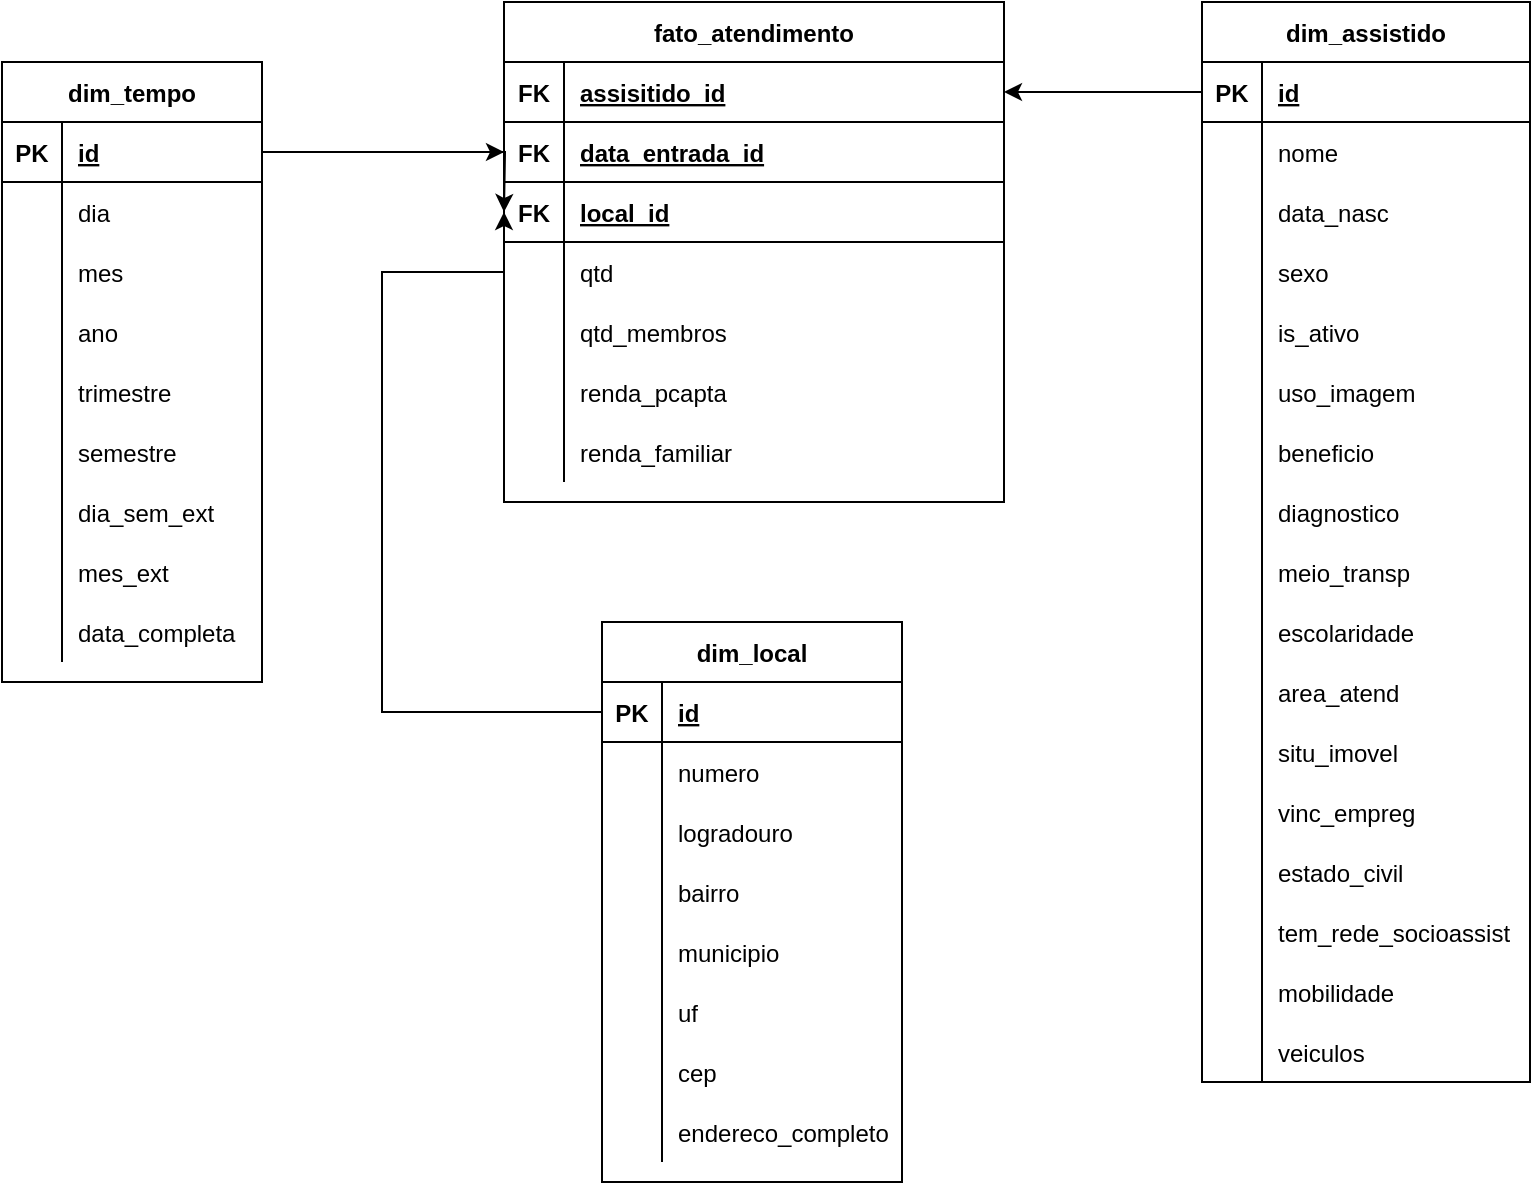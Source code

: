 <mxfile version="28.0.3">
  <diagram id="R2lEEEUBdFMjLlhIrx00" name="Page-1">
    <mxGraphModel grid="1" page="1" gridSize="10" guides="1" tooltips="1" connect="1" arrows="1" fold="1" pageScale="1" pageWidth="850" pageHeight="1100" math="0" shadow="0" extFonts="Permanent Marker^https://fonts.googleapis.com/css?family=Permanent+Marker">
      <root>
        <mxCell id="0" />
        <mxCell id="1" parent="0" />
        <mxCell id="K1oEx1LQuyVsZghcjlAz-1" value="fato_atendimento" style="shape=table;startSize=30;container=1;collapsible=1;childLayout=tableLayout;fixedRows=1;rowLines=0;fontStyle=1;align=center;resizeLast=1;" vertex="1" parent="1">
          <mxGeometry x="-119" y="-900" width="250" height="250.0" as="geometry" />
        </mxCell>
        <mxCell id="K1oEx1LQuyVsZghcjlAz-2" value="" style="shape=partialRectangle;collapsible=0;dropTarget=0;pointerEvents=0;fillColor=none;points=[[0,0.5],[1,0.5]];portConstraint=eastwest;top=0;left=0;right=0;bottom=1;" vertex="1" parent="K1oEx1LQuyVsZghcjlAz-1">
          <mxGeometry y="30" width="250" height="30" as="geometry" />
        </mxCell>
        <mxCell id="K1oEx1LQuyVsZghcjlAz-3" value="FK" style="shape=partialRectangle;overflow=hidden;connectable=0;fillColor=none;top=0;left=0;bottom=0;right=0;fontStyle=1;" vertex="1" parent="K1oEx1LQuyVsZghcjlAz-2">
          <mxGeometry width="30" height="30" as="geometry">
            <mxRectangle width="30" height="30" as="alternateBounds" />
          </mxGeometry>
        </mxCell>
        <mxCell id="K1oEx1LQuyVsZghcjlAz-4" value="assisitido_id" style="shape=partialRectangle;overflow=hidden;connectable=0;fillColor=none;top=0;left=0;bottom=0;right=0;align=left;spacingLeft=6;fontStyle=5;" vertex="1" parent="K1oEx1LQuyVsZghcjlAz-2">
          <mxGeometry x="30" width="220" height="30" as="geometry">
            <mxRectangle width="220" height="30" as="alternateBounds" />
          </mxGeometry>
        </mxCell>
        <mxCell id="zL353yiMgYidGYwKeZ4f-25" value="" style="shape=partialRectangle;collapsible=0;dropTarget=0;pointerEvents=0;fillColor=none;points=[[0,0.5],[1,0.5]];portConstraint=eastwest;top=0;left=0;right=0;bottom=1;" vertex="1" parent="K1oEx1LQuyVsZghcjlAz-1">
          <mxGeometry y="60" width="250" height="30" as="geometry" />
        </mxCell>
        <mxCell id="zL353yiMgYidGYwKeZ4f-26" value="FK" style="shape=partialRectangle;overflow=hidden;connectable=0;fillColor=none;top=0;left=0;bottom=0;right=0;fontStyle=1;" vertex="1" parent="zL353yiMgYidGYwKeZ4f-25">
          <mxGeometry width="30" height="30" as="geometry">
            <mxRectangle width="30" height="30" as="alternateBounds" />
          </mxGeometry>
        </mxCell>
        <mxCell id="zL353yiMgYidGYwKeZ4f-27" value="data_entrada_id" style="shape=partialRectangle;overflow=hidden;connectable=0;fillColor=none;top=0;left=0;bottom=0;right=0;align=left;spacingLeft=6;fontStyle=5;" vertex="1" parent="zL353yiMgYidGYwKeZ4f-25">
          <mxGeometry x="30" width="220" height="30" as="geometry">
            <mxRectangle width="220" height="30" as="alternateBounds" />
          </mxGeometry>
        </mxCell>
        <mxCell id="K1oEx1LQuyVsZghcjlAz-20" value="" style="shape=partialRectangle;collapsible=0;dropTarget=0;pointerEvents=0;fillColor=none;points=[[0,0.5],[1,0.5]];portConstraint=eastwest;top=0;left=0;right=0;bottom=1;" vertex="1" parent="K1oEx1LQuyVsZghcjlAz-1">
          <mxGeometry y="90" width="250" height="30" as="geometry" />
        </mxCell>
        <mxCell id="K1oEx1LQuyVsZghcjlAz-21" value="FK" style="shape=partialRectangle;overflow=hidden;connectable=0;fillColor=none;top=0;left=0;bottom=0;right=0;fontStyle=1;" vertex="1" parent="K1oEx1LQuyVsZghcjlAz-20">
          <mxGeometry width="30" height="30" as="geometry">
            <mxRectangle width="30" height="30" as="alternateBounds" />
          </mxGeometry>
        </mxCell>
        <mxCell id="K1oEx1LQuyVsZghcjlAz-22" value="local_id" style="shape=partialRectangle;overflow=hidden;connectable=0;fillColor=none;top=0;left=0;bottom=0;right=0;align=left;spacingLeft=6;fontStyle=5;" vertex="1" parent="K1oEx1LQuyVsZghcjlAz-20">
          <mxGeometry x="30" width="220" height="30" as="geometry">
            <mxRectangle width="220" height="30" as="alternateBounds" />
          </mxGeometry>
        </mxCell>
        <mxCell id="K1oEx1LQuyVsZghcjlAz-5" value="" style="shape=partialRectangle;collapsible=0;dropTarget=0;pointerEvents=0;fillColor=none;points=[[0,0.5],[1,0.5]];portConstraint=eastwest;top=0;left=0;right=0;bottom=0;" vertex="1" parent="K1oEx1LQuyVsZghcjlAz-1">
          <mxGeometry y="120" width="250" height="30" as="geometry" />
        </mxCell>
        <mxCell id="K1oEx1LQuyVsZghcjlAz-6" value="" style="shape=partialRectangle;overflow=hidden;connectable=0;fillColor=none;top=0;left=0;bottom=0;right=0;" vertex="1" parent="K1oEx1LQuyVsZghcjlAz-5">
          <mxGeometry width="30" height="30" as="geometry">
            <mxRectangle width="30" height="30" as="alternateBounds" />
          </mxGeometry>
        </mxCell>
        <mxCell id="K1oEx1LQuyVsZghcjlAz-7" value="qtd" style="shape=partialRectangle;overflow=hidden;connectable=0;fillColor=none;top=0;left=0;bottom=0;right=0;align=left;spacingLeft=6;" vertex="1" parent="K1oEx1LQuyVsZghcjlAz-5">
          <mxGeometry x="30" width="220" height="30" as="geometry">
            <mxRectangle width="220" height="30" as="alternateBounds" />
          </mxGeometry>
        </mxCell>
        <mxCell id="zL353yiMgYidGYwKeZ4f-7" value="" style="shape=partialRectangle;collapsible=0;dropTarget=0;pointerEvents=0;fillColor=none;points=[[0,0.5],[1,0.5]];portConstraint=eastwest;top=0;left=0;right=0;bottom=0;" vertex="1" parent="K1oEx1LQuyVsZghcjlAz-1">
          <mxGeometry y="150" width="250" height="30" as="geometry" />
        </mxCell>
        <mxCell id="zL353yiMgYidGYwKeZ4f-8" value="" style="shape=partialRectangle;overflow=hidden;connectable=0;fillColor=none;top=0;left=0;bottom=0;right=0;" vertex="1" parent="zL353yiMgYidGYwKeZ4f-7">
          <mxGeometry width="30" height="30" as="geometry">
            <mxRectangle width="30" height="30" as="alternateBounds" />
          </mxGeometry>
        </mxCell>
        <mxCell id="zL353yiMgYidGYwKeZ4f-9" value="qtd_membros" style="shape=partialRectangle;overflow=hidden;connectable=0;fillColor=none;top=0;left=0;bottom=0;right=0;align=left;spacingLeft=6;" vertex="1" parent="zL353yiMgYidGYwKeZ4f-7">
          <mxGeometry x="30" width="220" height="30" as="geometry">
            <mxRectangle width="220" height="30" as="alternateBounds" />
          </mxGeometry>
        </mxCell>
        <mxCell id="zL353yiMgYidGYwKeZ4f-156" value="" style="shape=partialRectangle;collapsible=0;dropTarget=0;pointerEvents=0;fillColor=none;points=[[0,0.5],[1,0.5]];portConstraint=eastwest;top=0;left=0;right=0;bottom=0;" vertex="1" parent="K1oEx1LQuyVsZghcjlAz-1">
          <mxGeometry y="180" width="250" height="30" as="geometry" />
        </mxCell>
        <mxCell id="zL353yiMgYidGYwKeZ4f-157" value="" style="shape=partialRectangle;overflow=hidden;connectable=0;fillColor=none;top=0;left=0;bottom=0;right=0;" vertex="1" parent="zL353yiMgYidGYwKeZ4f-156">
          <mxGeometry width="30" height="30" as="geometry">
            <mxRectangle width="30" height="30" as="alternateBounds" />
          </mxGeometry>
        </mxCell>
        <mxCell id="zL353yiMgYidGYwKeZ4f-158" value="renda_pcapta" style="shape=partialRectangle;overflow=hidden;connectable=0;fillColor=none;top=0;left=0;bottom=0;right=0;align=left;spacingLeft=6;" vertex="1" parent="zL353yiMgYidGYwKeZ4f-156">
          <mxGeometry x="30" width="220" height="30" as="geometry">
            <mxRectangle width="220" height="30" as="alternateBounds" />
          </mxGeometry>
        </mxCell>
        <mxCell id="zL353yiMgYidGYwKeZ4f-202" value="" style="shape=partialRectangle;collapsible=0;dropTarget=0;pointerEvents=0;fillColor=none;points=[[0,0.5],[1,0.5]];portConstraint=eastwest;top=0;left=0;right=0;bottom=0;" vertex="1" parent="K1oEx1LQuyVsZghcjlAz-1">
          <mxGeometry y="210" width="250" height="30" as="geometry" />
        </mxCell>
        <mxCell id="zL353yiMgYidGYwKeZ4f-203" value="" style="shape=partialRectangle;overflow=hidden;connectable=0;fillColor=none;top=0;left=0;bottom=0;right=0;" vertex="1" parent="zL353yiMgYidGYwKeZ4f-202">
          <mxGeometry width="30" height="30" as="geometry">
            <mxRectangle width="30" height="30" as="alternateBounds" />
          </mxGeometry>
        </mxCell>
        <mxCell id="zL353yiMgYidGYwKeZ4f-204" value="renda_familiar" style="shape=partialRectangle;overflow=hidden;connectable=0;fillColor=none;top=0;left=0;bottom=0;right=0;align=left;spacingLeft=6;" vertex="1" parent="zL353yiMgYidGYwKeZ4f-202">
          <mxGeometry x="30" width="220" height="30" as="geometry">
            <mxRectangle width="220" height="30" as="alternateBounds" />
          </mxGeometry>
        </mxCell>
        <mxCell id="K1oEx1LQuyVsZghcjlAz-71" value="dim_local" style="shape=table;startSize=30;container=1;collapsible=1;childLayout=tableLayout;fixedRows=1;rowLines=0;fontStyle=1;align=center;resizeLast=1;" vertex="1" parent="1">
          <mxGeometry x="-70" y="-590" width="150" height="280" as="geometry">
            <mxRectangle x="430" y="70" width="80" height="30" as="alternateBounds" />
          </mxGeometry>
        </mxCell>
        <mxCell id="K1oEx1LQuyVsZghcjlAz-72" value="" style="shape=partialRectangle;collapsible=0;dropTarget=0;pointerEvents=0;fillColor=none;points=[[0,0.5],[1,0.5]];portConstraint=eastwest;top=0;left=0;right=0;bottom=1;" vertex="1" parent="K1oEx1LQuyVsZghcjlAz-71">
          <mxGeometry y="30" width="150" height="30" as="geometry" />
        </mxCell>
        <mxCell id="K1oEx1LQuyVsZghcjlAz-73" value="PK" style="shape=partialRectangle;overflow=hidden;connectable=0;fillColor=none;top=0;left=0;bottom=0;right=0;fontStyle=1;" vertex="1" parent="K1oEx1LQuyVsZghcjlAz-72">
          <mxGeometry width="30" height="30" as="geometry">
            <mxRectangle width="30" height="30" as="alternateBounds" />
          </mxGeometry>
        </mxCell>
        <mxCell id="K1oEx1LQuyVsZghcjlAz-74" value="id" style="shape=partialRectangle;overflow=hidden;connectable=0;fillColor=none;top=0;left=0;bottom=0;right=0;align=left;spacingLeft=6;fontStyle=5;" vertex="1" parent="K1oEx1LQuyVsZghcjlAz-72">
          <mxGeometry x="30" width="120" height="30" as="geometry">
            <mxRectangle width="120" height="30" as="alternateBounds" />
          </mxGeometry>
        </mxCell>
        <mxCell id="zL353yiMgYidGYwKeZ4f-107" value="" style="shape=partialRectangle;collapsible=0;dropTarget=0;pointerEvents=0;fillColor=none;points=[[0,0.5],[1,0.5]];portConstraint=eastwest;top=0;left=0;right=0;bottom=0;" vertex="1" parent="K1oEx1LQuyVsZghcjlAz-71">
          <mxGeometry y="60" width="150" height="30" as="geometry" />
        </mxCell>
        <mxCell id="zL353yiMgYidGYwKeZ4f-108" value="" style="shape=partialRectangle;overflow=hidden;connectable=0;fillColor=none;top=0;left=0;bottom=0;right=0;" vertex="1" parent="zL353yiMgYidGYwKeZ4f-107">
          <mxGeometry width="30" height="30" as="geometry">
            <mxRectangle width="30" height="30" as="alternateBounds" />
          </mxGeometry>
        </mxCell>
        <mxCell id="zL353yiMgYidGYwKeZ4f-109" value="numero" style="shape=partialRectangle;overflow=hidden;connectable=0;fillColor=none;top=0;left=0;bottom=0;right=0;align=left;spacingLeft=6;" vertex="1" parent="zL353yiMgYidGYwKeZ4f-107">
          <mxGeometry x="30" width="120" height="30" as="geometry">
            <mxRectangle width="120" height="30" as="alternateBounds" />
          </mxGeometry>
        </mxCell>
        <mxCell id="K1oEx1LQuyVsZghcjlAz-75" value="" style="shape=partialRectangle;collapsible=0;dropTarget=0;pointerEvents=0;fillColor=none;points=[[0,0.5],[1,0.5]];portConstraint=eastwest;top=0;left=0;right=0;bottom=0;" vertex="1" parent="K1oEx1LQuyVsZghcjlAz-71">
          <mxGeometry y="90" width="150" height="30" as="geometry" />
        </mxCell>
        <mxCell id="K1oEx1LQuyVsZghcjlAz-76" value="" style="shape=partialRectangle;overflow=hidden;connectable=0;fillColor=none;top=0;left=0;bottom=0;right=0;" vertex="1" parent="K1oEx1LQuyVsZghcjlAz-75">
          <mxGeometry width="30" height="30" as="geometry">
            <mxRectangle width="30" height="30" as="alternateBounds" />
          </mxGeometry>
        </mxCell>
        <mxCell id="K1oEx1LQuyVsZghcjlAz-77" value="logradouro" style="shape=partialRectangle;overflow=hidden;connectable=0;fillColor=none;top=0;left=0;bottom=0;right=0;align=left;spacingLeft=6;" vertex="1" parent="K1oEx1LQuyVsZghcjlAz-75">
          <mxGeometry x="30" width="120" height="30" as="geometry">
            <mxRectangle width="120" height="30" as="alternateBounds" />
          </mxGeometry>
        </mxCell>
        <mxCell id="K1oEx1LQuyVsZghcjlAz-78" value="" style="shape=partialRectangle;collapsible=0;dropTarget=0;pointerEvents=0;fillColor=none;points=[[0,0.5],[1,0.5]];portConstraint=eastwest;top=0;left=0;right=0;bottom=0;" vertex="1" parent="K1oEx1LQuyVsZghcjlAz-71">
          <mxGeometry y="120" width="150" height="30" as="geometry" />
        </mxCell>
        <mxCell id="K1oEx1LQuyVsZghcjlAz-79" value="" style="shape=partialRectangle;overflow=hidden;connectable=0;fillColor=none;top=0;left=0;bottom=0;right=0;" vertex="1" parent="K1oEx1LQuyVsZghcjlAz-78">
          <mxGeometry width="30" height="30" as="geometry">
            <mxRectangle width="30" height="30" as="alternateBounds" />
          </mxGeometry>
        </mxCell>
        <mxCell id="K1oEx1LQuyVsZghcjlAz-80" value="bairro" style="shape=partialRectangle;overflow=hidden;connectable=0;fillColor=none;top=0;left=0;bottom=0;right=0;align=left;spacingLeft=6;" vertex="1" parent="K1oEx1LQuyVsZghcjlAz-78">
          <mxGeometry x="30" width="120" height="30" as="geometry">
            <mxRectangle width="120" height="30" as="alternateBounds" />
          </mxGeometry>
        </mxCell>
        <mxCell id="K1oEx1LQuyVsZghcjlAz-81" value="" style="shape=partialRectangle;collapsible=0;dropTarget=0;pointerEvents=0;fillColor=none;points=[[0,0.5],[1,0.5]];portConstraint=eastwest;top=0;left=0;right=0;bottom=0;" vertex="1" parent="K1oEx1LQuyVsZghcjlAz-71">
          <mxGeometry y="150" width="150" height="30" as="geometry" />
        </mxCell>
        <mxCell id="K1oEx1LQuyVsZghcjlAz-82" value="" style="shape=partialRectangle;overflow=hidden;connectable=0;fillColor=none;top=0;left=0;bottom=0;right=0;" vertex="1" parent="K1oEx1LQuyVsZghcjlAz-81">
          <mxGeometry width="30" height="30" as="geometry">
            <mxRectangle width="30" height="30" as="alternateBounds" />
          </mxGeometry>
        </mxCell>
        <mxCell id="K1oEx1LQuyVsZghcjlAz-83" value="municipio" style="shape=partialRectangle;overflow=hidden;connectable=0;fillColor=none;top=0;left=0;bottom=0;right=0;align=left;spacingLeft=6;" vertex="1" parent="K1oEx1LQuyVsZghcjlAz-81">
          <mxGeometry x="30" width="120" height="30" as="geometry">
            <mxRectangle width="120" height="30" as="alternateBounds" />
          </mxGeometry>
        </mxCell>
        <mxCell id="K1oEx1LQuyVsZghcjlAz-84" value="" style="shape=partialRectangle;collapsible=0;dropTarget=0;pointerEvents=0;fillColor=none;points=[[0,0.5],[1,0.5]];portConstraint=eastwest;top=0;left=0;right=0;bottom=0;" vertex="1" parent="K1oEx1LQuyVsZghcjlAz-71">
          <mxGeometry y="180" width="150" height="30" as="geometry" />
        </mxCell>
        <mxCell id="K1oEx1LQuyVsZghcjlAz-85" value="" style="shape=partialRectangle;overflow=hidden;connectable=0;fillColor=none;top=0;left=0;bottom=0;right=0;" vertex="1" parent="K1oEx1LQuyVsZghcjlAz-84">
          <mxGeometry width="30" height="30" as="geometry">
            <mxRectangle width="30" height="30" as="alternateBounds" />
          </mxGeometry>
        </mxCell>
        <mxCell id="K1oEx1LQuyVsZghcjlAz-86" value="uf" style="shape=partialRectangle;overflow=hidden;connectable=0;fillColor=none;top=0;left=0;bottom=0;right=0;align=left;spacingLeft=6;" vertex="1" parent="K1oEx1LQuyVsZghcjlAz-84">
          <mxGeometry x="30" width="120" height="30" as="geometry">
            <mxRectangle width="120" height="30" as="alternateBounds" />
          </mxGeometry>
        </mxCell>
        <mxCell id="zL353yiMgYidGYwKeZ4f-110" value="" style="shape=partialRectangle;collapsible=0;dropTarget=0;pointerEvents=0;fillColor=none;points=[[0,0.5],[1,0.5]];portConstraint=eastwest;top=0;left=0;right=0;bottom=0;" vertex="1" parent="K1oEx1LQuyVsZghcjlAz-71">
          <mxGeometry y="210" width="150" height="30" as="geometry" />
        </mxCell>
        <mxCell id="zL353yiMgYidGYwKeZ4f-111" value="" style="shape=partialRectangle;overflow=hidden;connectable=0;fillColor=none;top=0;left=0;bottom=0;right=0;" vertex="1" parent="zL353yiMgYidGYwKeZ4f-110">
          <mxGeometry width="30" height="30" as="geometry">
            <mxRectangle width="30" height="30" as="alternateBounds" />
          </mxGeometry>
        </mxCell>
        <mxCell id="zL353yiMgYidGYwKeZ4f-112" value="cep" style="shape=partialRectangle;overflow=hidden;connectable=0;fillColor=none;top=0;left=0;bottom=0;right=0;align=left;spacingLeft=6;" vertex="1" parent="zL353yiMgYidGYwKeZ4f-110">
          <mxGeometry x="30" width="120" height="30" as="geometry">
            <mxRectangle width="120" height="30" as="alternateBounds" />
          </mxGeometry>
        </mxCell>
        <mxCell id="YDM_Xxhcvo0OTAGcGPQz-1" value="" style="shape=partialRectangle;collapsible=0;dropTarget=0;pointerEvents=0;fillColor=none;points=[[0,0.5],[1,0.5]];portConstraint=eastwest;top=0;left=0;right=0;bottom=0;" vertex="1" parent="K1oEx1LQuyVsZghcjlAz-71">
          <mxGeometry y="240" width="150" height="30" as="geometry" />
        </mxCell>
        <mxCell id="YDM_Xxhcvo0OTAGcGPQz-2" value="" style="shape=partialRectangle;overflow=hidden;connectable=0;fillColor=none;top=0;left=0;bottom=0;right=0;" vertex="1" parent="YDM_Xxhcvo0OTAGcGPQz-1">
          <mxGeometry width="30" height="30" as="geometry">
            <mxRectangle width="30" height="30" as="alternateBounds" />
          </mxGeometry>
        </mxCell>
        <mxCell id="YDM_Xxhcvo0OTAGcGPQz-3" value="endereco_completo" style="shape=partialRectangle;overflow=hidden;connectable=0;fillColor=none;top=0;left=0;bottom=0;right=0;align=left;spacingLeft=6;" vertex="1" parent="YDM_Xxhcvo0OTAGcGPQz-1">
          <mxGeometry x="30" width="120" height="30" as="geometry">
            <mxRectangle width="120" height="30" as="alternateBounds" />
          </mxGeometry>
        </mxCell>
        <mxCell id="K1oEx1LQuyVsZghcjlAz-106" value="dim_assistido" style="shape=table;startSize=30;container=1;collapsible=1;childLayout=tableLayout;fixedRows=1;rowLines=0;fontStyle=1;align=center;resizeLast=1;" vertex="1" parent="1">
          <mxGeometry x="230" y="-900" width="164" height="540" as="geometry">
            <mxRectangle x="41" y="-330" width="90" height="30" as="alternateBounds" />
          </mxGeometry>
        </mxCell>
        <mxCell id="K1oEx1LQuyVsZghcjlAz-107" value="" style="shape=partialRectangle;collapsible=0;dropTarget=0;pointerEvents=0;fillColor=none;points=[[0,0.5],[1,0.5]];portConstraint=eastwest;top=0;left=0;right=0;bottom=1;" vertex="1" parent="K1oEx1LQuyVsZghcjlAz-106">
          <mxGeometry y="30" width="164" height="30" as="geometry" />
        </mxCell>
        <mxCell id="K1oEx1LQuyVsZghcjlAz-108" value="PK" style="shape=partialRectangle;overflow=hidden;connectable=0;fillColor=none;top=0;left=0;bottom=0;right=0;fontStyle=1;" vertex="1" parent="K1oEx1LQuyVsZghcjlAz-107">
          <mxGeometry width="30" height="30" as="geometry">
            <mxRectangle width="30" height="30" as="alternateBounds" />
          </mxGeometry>
        </mxCell>
        <mxCell id="K1oEx1LQuyVsZghcjlAz-109" value="id" style="shape=partialRectangle;overflow=hidden;connectable=0;fillColor=none;top=0;left=0;bottom=0;right=0;align=left;spacingLeft=6;fontStyle=5;" vertex="1" parent="K1oEx1LQuyVsZghcjlAz-107">
          <mxGeometry x="30" width="134" height="30" as="geometry">
            <mxRectangle width="134" height="30" as="alternateBounds" />
          </mxGeometry>
        </mxCell>
        <mxCell id="K1oEx1LQuyVsZghcjlAz-119" value="" style="shape=partialRectangle;collapsible=0;dropTarget=0;pointerEvents=0;fillColor=none;points=[[0,0.5],[1,0.5]];portConstraint=eastwest;top=0;left=0;right=0;bottom=0;" vertex="1" parent="K1oEx1LQuyVsZghcjlAz-106">
          <mxGeometry y="60" width="164" height="30" as="geometry" />
        </mxCell>
        <mxCell id="K1oEx1LQuyVsZghcjlAz-120" value="" style="shape=partialRectangle;overflow=hidden;connectable=0;fillColor=none;top=0;left=0;bottom=0;right=0;" vertex="1" parent="K1oEx1LQuyVsZghcjlAz-119">
          <mxGeometry width="30" height="30" as="geometry">
            <mxRectangle width="30" height="30" as="alternateBounds" />
          </mxGeometry>
        </mxCell>
        <mxCell id="K1oEx1LQuyVsZghcjlAz-121" value="nome" style="shape=partialRectangle;overflow=hidden;connectable=0;fillColor=none;top=0;left=0;bottom=0;right=0;align=left;spacingLeft=6;" vertex="1" parent="K1oEx1LQuyVsZghcjlAz-119">
          <mxGeometry x="30" width="134" height="30" as="geometry">
            <mxRectangle width="134" height="30" as="alternateBounds" />
          </mxGeometry>
        </mxCell>
        <mxCell id="K1oEx1LQuyVsZghcjlAz-110" value="" style="shape=partialRectangle;collapsible=0;dropTarget=0;pointerEvents=0;fillColor=none;points=[[0,0.5],[1,0.5]];portConstraint=eastwest;top=0;left=0;right=0;bottom=0;" vertex="1" parent="K1oEx1LQuyVsZghcjlAz-106">
          <mxGeometry y="90" width="164" height="30" as="geometry" />
        </mxCell>
        <mxCell id="K1oEx1LQuyVsZghcjlAz-111" value="" style="shape=partialRectangle;overflow=hidden;connectable=0;fillColor=none;top=0;left=0;bottom=0;right=0;" vertex="1" parent="K1oEx1LQuyVsZghcjlAz-110">
          <mxGeometry width="30" height="30" as="geometry">
            <mxRectangle width="30" height="30" as="alternateBounds" />
          </mxGeometry>
        </mxCell>
        <mxCell id="K1oEx1LQuyVsZghcjlAz-112" value="data_nasc" style="shape=partialRectangle;overflow=hidden;connectable=0;fillColor=none;top=0;left=0;bottom=0;right=0;align=left;spacingLeft=6;" vertex="1" parent="K1oEx1LQuyVsZghcjlAz-110">
          <mxGeometry x="30" width="134" height="30" as="geometry">
            <mxRectangle width="134" height="30" as="alternateBounds" />
          </mxGeometry>
        </mxCell>
        <mxCell id="K1oEx1LQuyVsZghcjlAz-113" value="" style="shape=partialRectangle;collapsible=0;dropTarget=0;pointerEvents=0;fillColor=none;points=[[0,0.5],[1,0.5]];portConstraint=eastwest;top=0;left=0;right=0;bottom=0;" vertex="1" parent="K1oEx1LQuyVsZghcjlAz-106">
          <mxGeometry y="120" width="164" height="30" as="geometry" />
        </mxCell>
        <mxCell id="K1oEx1LQuyVsZghcjlAz-114" value="" style="shape=partialRectangle;overflow=hidden;connectable=0;fillColor=none;top=0;left=0;bottom=0;right=0;" vertex="1" parent="K1oEx1LQuyVsZghcjlAz-113">
          <mxGeometry width="30" height="30" as="geometry">
            <mxRectangle width="30" height="30" as="alternateBounds" />
          </mxGeometry>
        </mxCell>
        <mxCell id="K1oEx1LQuyVsZghcjlAz-115" value="sexo" style="shape=partialRectangle;overflow=hidden;connectable=0;fillColor=none;top=0;left=0;bottom=0;right=0;align=left;spacingLeft=6;" vertex="1" parent="K1oEx1LQuyVsZghcjlAz-113">
          <mxGeometry x="30" width="134" height="30" as="geometry">
            <mxRectangle width="134" height="30" as="alternateBounds" />
          </mxGeometry>
        </mxCell>
        <mxCell id="K1oEx1LQuyVsZghcjlAz-116" value="" style="shape=partialRectangle;collapsible=0;dropTarget=0;pointerEvents=0;fillColor=none;points=[[0,0.5],[1,0.5]];portConstraint=eastwest;top=0;left=0;right=0;bottom=0;" vertex="1" parent="K1oEx1LQuyVsZghcjlAz-106">
          <mxGeometry y="150" width="164" height="30" as="geometry" />
        </mxCell>
        <mxCell id="K1oEx1LQuyVsZghcjlAz-117" value="" style="shape=partialRectangle;overflow=hidden;connectable=0;fillColor=none;top=0;left=0;bottom=0;right=0;" vertex="1" parent="K1oEx1LQuyVsZghcjlAz-116">
          <mxGeometry width="30" height="30" as="geometry">
            <mxRectangle width="30" height="30" as="alternateBounds" />
          </mxGeometry>
        </mxCell>
        <mxCell id="K1oEx1LQuyVsZghcjlAz-118" value="is_ativo" style="shape=partialRectangle;overflow=hidden;connectable=0;fillColor=none;top=0;left=0;bottom=0;right=0;align=left;spacingLeft=6;" vertex="1" parent="K1oEx1LQuyVsZghcjlAz-116">
          <mxGeometry x="30" width="134" height="30" as="geometry">
            <mxRectangle width="134" height="30" as="alternateBounds" />
          </mxGeometry>
        </mxCell>
        <mxCell id="K1oEx1LQuyVsZghcjlAz-125" value="" style="shape=partialRectangle;collapsible=0;dropTarget=0;pointerEvents=0;fillColor=none;points=[[0,0.5],[1,0.5]];portConstraint=eastwest;top=0;left=0;right=0;bottom=0;" vertex="1" parent="K1oEx1LQuyVsZghcjlAz-106">
          <mxGeometry y="180" width="164" height="30" as="geometry" />
        </mxCell>
        <mxCell id="K1oEx1LQuyVsZghcjlAz-126" value="" style="shape=partialRectangle;overflow=hidden;connectable=0;fillColor=none;top=0;left=0;bottom=0;right=0;" vertex="1" parent="K1oEx1LQuyVsZghcjlAz-125">
          <mxGeometry width="30" height="30" as="geometry">
            <mxRectangle width="30" height="30" as="alternateBounds" />
          </mxGeometry>
        </mxCell>
        <mxCell id="K1oEx1LQuyVsZghcjlAz-127" value="uso_imagem" style="shape=partialRectangle;overflow=hidden;connectable=0;fillColor=none;top=0;left=0;bottom=0;right=0;align=left;spacingLeft=6;" vertex="1" parent="K1oEx1LQuyVsZghcjlAz-125">
          <mxGeometry x="30" width="134" height="30" as="geometry">
            <mxRectangle width="134" height="30" as="alternateBounds" />
          </mxGeometry>
        </mxCell>
        <mxCell id="zL353yiMgYidGYwKeZ4f-238" value="" style="shape=partialRectangle;collapsible=0;dropTarget=0;pointerEvents=0;fillColor=none;points=[[0,0.5],[1,0.5]];portConstraint=eastwest;top=0;left=0;right=0;bottom=0;" vertex="1" parent="K1oEx1LQuyVsZghcjlAz-106">
          <mxGeometry y="210" width="164" height="30" as="geometry" />
        </mxCell>
        <mxCell id="zL353yiMgYidGYwKeZ4f-239" value="" style="shape=partialRectangle;overflow=hidden;connectable=0;fillColor=none;top=0;left=0;bottom=0;right=0;" vertex="1" parent="zL353yiMgYidGYwKeZ4f-238">
          <mxGeometry width="30" height="30" as="geometry">
            <mxRectangle width="30" height="30" as="alternateBounds" />
          </mxGeometry>
        </mxCell>
        <mxCell id="zL353yiMgYidGYwKeZ4f-240" value="beneficio" style="shape=partialRectangle;overflow=hidden;connectable=0;fillColor=none;top=0;left=0;bottom=0;right=0;align=left;spacingLeft=6;" vertex="1" parent="zL353yiMgYidGYwKeZ4f-238">
          <mxGeometry x="30" width="134" height="30" as="geometry">
            <mxRectangle width="134" height="30" as="alternateBounds" />
          </mxGeometry>
        </mxCell>
        <mxCell id="zL353yiMgYidGYwKeZ4f-241" value="" style="shape=partialRectangle;collapsible=0;dropTarget=0;pointerEvents=0;fillColor=none;points=[[0,0.5],[1,0.5]];portConstraint=eastwest;top=0;left=0;right=0;bottom=0;" vertex="1" parent="K1oEx1LQuyVsZghcjlAz-106">
          <mxGeometry y="240" width="164" height="30" as="geometry" />
        </mxCell>
        <mxCell id="zL353yiMgYidGYwKeZ4f-242" value="" style="shape=partialRectangle;overflow=hidden;connectable=0;fillColor=none;top=0;left=0;bottom=0;right=0;" vertex="1" parent="zL353yiMgYidGYwKeZ4f-241">
          <mxGeometry width="30" height="30" as="geometry">
            <mxRectangle width="30" height="30" as="alternateBounds" />
          </mxGeometry>
        </mxCell>
        <mxCell id="zL353yiMgYidGYwKeZ4f-243" value="diagnostico" style="shape=partialRectangle;overflow=hidden;connectable=0;fillColor=none;top=0;left=0;bottom=0;right=0;align=left;spacingLeft=6;" vertex="1" parent="zL353yiMgYidGYwKeZ4f-241">
          <mxGeometry x="30" width="134" height="30" as="geometry">
            <mxRectangle width="134" height="30" as="alternateBounds" />
          </mxGeometry>
        </mxCell>
        <mxCell id="zL353yiMgYidGYwKeZ4f-244" value="" style="shape=partialRectangle;collapsible=0;dropTarget=0;pointerEvents=0;fillColor=none;points=[[0,0.5],[1,0.5]];portConstraint=eastwest;top=0;left=0;right=0;bottom=0;" vertex="1" parent="K1oEx1LQuyVsZghcjlAz-106">
          <mxGeometry y="270" width="164" height="30" as="geometry" />
        </mxCell>
        <mxCell id="zL353yiMgYidGYwKeZ4f-245" value="" style="shape=partialRectangle;overflow=hidden;connectable=0;fillColor=none;top=0;left=0;bottom=0;right=0;" vertex="1" parent="zL353yiMgYidGYwKeZ4f-244">
          <mxGeometry width="30" height="30" as="geometry">
            <mxRectangle width="30" height="30" as="alternateBounds" />
          </mxGeometry>
        </mxCell>
        <mxCell id="zL353yiMgYidGYwKeZ4f-246" value="meio_transp" style="shape=partialRectangle;overflow=hidden;connectable=0;fillColor=none;top=0;left=0;bottom=0;right=0;align=left;spacingLeft=6;" vertex="1" parent="zL353yiMgYidGYwKeZ4f-244">
          <mxGeometry x="30" width="134" height="30" as="geometry">
            <mxRectangle width="134" height="30" as="alternateBounds" />
          </mxGeometry>
        </mxCell>
        <mxCell id="zL353yiMgYidGYwKeZ4f-247" value="" style="shape=partialRectangle;collapsible=0;dropTarget=0;pointerEvents=0;fillColor=none;points=[[0,0.5],[1,0.5]];portConstraint=eastwest;top=0;left=0;right=0;bottom=0;" vertex="1" parent="K1oEx1LQuyVsZghcjlAz-106">
          <mxGeometry y="300" width="164" height="30" as="geometry" />
        </mxCell>
        <mxCell id="zL353yiMgYidGYwKeZ4f-248" value="" style="shape=partialRectangle;overflow=hidden;connectable=0;fillColor=none;top=0;left=0;bottom=0;right=0;" vertex="1" parent="zL353yiMgYidGYwKeZ4f-247">
          <mxGeometry width="30" height="30" as="geometry">
            <mxRectangle width="30" height="30" as="alternateBounds" />
          </mxGeometry>
        </mxCell>
        <mxCell id="zL353yiMgYidGYwKeZ4f-249" value="escolaridade" style="shape=partialRectangle;overflow=hidden;connectable=0;fillColor=none;top=0;left=0;bottom=0;right=0;align=left;spacingLeft=6;" vertex="1" parent="zL353yiMgYidGYwKeZ4f-247">
          <mxGeometry x="30" width="134" height="30" as="geometry">
            <mxRectangle width="134" height="30" as="alternateBounds" />
          </mxGeometry>
        </mxCell>
        <mxCell id="zL353yiMgYidGYwKeZ4f-250" value="" style="shape=partialRectangle;collapsible=0;dropTarget=0;pointerEvents=0;fillColor=none;points=[[0,0.5],[1,0.5]];portConstraint=eastwest;top=0;left=0;right=0;bottom=0;" vertex="1" parent="K1oEx1LQuyVsZghcjlAz-106">
          <mxGeometry y="330" width="164" height="30" as="geometry" />
        </mxCell>
        <mxCell id="zL353yiMgYidGYwKeZ4f-251" value="" style="shape=partialRectangle;overflow=hidden;connectable=0;fillColor=none;top=0;left=0;bottom=0;right=0;" vertex="1" parent="zL353yiMgYidGYwKeZ4f-250">
          <mxGeometry width="30" height="30" as="geometry">
            <mxRectangle width="30" height="30" as="alternateBounds" />
          </mxGeometry>
        </mxCell>
        <mxCell id="zL353yiMgYidGYwKeZ4f-252" value="area_atend" style="shape=partialRectangle;overflow=hidden;connectable=0;fillColor=none;top=0;left=0;bottom=0;right=0;align=left;spacingLeft=6;" vertex="1" parent="zL353yiMgYidGYwKeZ4f-250">
          <mxGeometry x="30" width="134" height="30" as="geometry">
            <mxRectangle width="134" height="30" as="alternateBounds" />
          </mxGeometry>
        </mxCell>
        <mxCell id="zL353yiMgYidGYwKeZ4f-253" value="" style="shape=partialRectangle;collapsible=0;dropTarget=0;pointerEvents=0;fillColor=none;points=[[0,0.5],[1,0.5]];portConstraint=eastwest;top=0;left=0;right=0;bottom=0;" vertex="1" parent="K1oEx1LQuyVsZghcjlAz-106">
          <mxGeometry y="360" width="164" height="30" as="geometry" />
        </mxCell>
        <mxCell id="zL353yiMgYidGYwKeZ4f-254" value="" style="shape=partialRectangle;overflow=hidden;connectable=0;fillColor=none;top=0;left=0;bottom=0;right=0;" vertex="1" parent="zL353yiMgYidGYwKeZ4f-253">
          <mxGeometry width="30" height="30" as="geometry">
            <mxRectangle width="30" height="30" as="alternateBounds" />
          </mxGeometry>
        </mxCell>
        <mxCell id="zL353yiMgYidGYwKeZ4f-255" value="situ_imovel" style="shape=partialRectangle;overflow=hidden;connectable=0;fillColor=none;top=0;left=0;bottom=0;right=0;align=left;spacingLeft=6;" vertex="1" parent="zL353yiMgYidGYwKeZ4f-253">
          <mxGeometry x="30" width="134" height="30" as="geometry">
            <mxRectangle width="134" height="30" as="alternateBounds" />
          </mxGeometry>
        </mxCell>
        <mxCell id="zL353yiMgYidGYwKeZ4f-256" value="" style="shape=partialRectangle;collapsible=0;dropTarget=0;pointerEvents=0;fillColor=none;points=[[0,0.5],[1,0.5]];portConstraint=eastwest;top=0;left=0;right=0;bottom=0;" vertex="1" parent="K1oEx1LQuyVsZghcjlAz-106">
          <mxGeometry y="390" width="164" height="30" as="geometry" />
        </mxCell>
        <mxCell id="zL353yiMgYidGYwKeZ4f-257" value="" style="shape=partialRectangle;overflow=hidden;connectable=0;fillColor=none;top=0;left=0;bottom=0;right=0;" vertex="1" parent="zL353yiMgYidGYwKeZ4f-256">
          <mxGeometry width="30" height="30" as="geometry">
            <mxRectangle width="30" height="30" as="alternateBounds" />
          </mxGeometry>
        </mxCell>
        <mxCell id="zL353yiMgYidGYwKeZ4f-258" value="vinc_empreg" style="shape=partialRectangle;overflow=hidden;connectable=0;fillColor=none;top=0;left=0;bottom=0;right=0;align=left;spacingLeft=6;" vertex="1" parent="zL353yiMgYidGYwKeZ4f-256">
          <mxGeometry x="30" width="134" height="30" as="geometry">
            <mxRectangle width="134" height="30" as="alternateBounds" />
          </mxGeometry>
        </mxCell>
        <mxCell id="AI8AuBlrDHKZrNbF80s6-41" value="" style="shape=partialRectangle;collapsible=0;dropTarget=0;pointerEvents=0;fillColor=none;points=[[0,0.5],[1,0.5]];portConstraint=eastwest;top=0;left=0;right=0;bottom=0;" vertex="1" parent="K1oEx1LQuyVsZghcjlAz-106">
          <mxGeometry y="420" width="164" height="30" as="geometry" />
        </mxCell>
        <mxCell id="AI8AuBlrDHKZrNbF80s6-42" value="" style="shape=partialRectangle;overflow=hidden;connectable=0;fillColor=none;top=0;left=0;bottom=0;right=0;" vertex="1" parent="AI8AuBlrDHKZrNbF80s6-41">
          <mxGeometry width="30" height="30" as="geometry">
            <mxRectangle width="30" height="30" as="alternateBounds" />
          </mxGeometry>
        </mxCell>
        <mxCell id="AI8AuBlrDHKZrNbF80s6-43" value="estado_civil" style="shape=partialRectangle;overflow=hidden;connectable=0;fillColor=none;top=0;left=0;bottom=0;right=0;align=left;spacingLeft=6;" vertex="1" parent="AI8AuBlrDHKZrNbF80s6-41">
          <mxGeometry x="30" width="134" height="30" as="geometry">
            <mxRectangle width="134" height="30" as="alternateBounds" />
          </mxGeometry>
        </mxCell>
        <mxCell id="AI8AuBlrDHKZrNbF80s6-44" value="" style="shape=partialRectangle;collapsible=0;dropTarget=0;pointerEvents=0;fillColor=none;points=[[0,0.5],[1,0.5]];portConstraint=eastwest;top=0;left=0;right=0;bottom=0;" vertex="1" parent="K1oEx1LQuyVsZghcjlAz-106">
          <mxGeometry y="450" width="164" height="30" as="geometry" />
        </mxCell>
        <mxCell id="AI8AuBlrDHKZrNbF80s6-45" value="" style="shape=partialRectangle;overflow=hidden;connectable=0;fillColor=none;top=0;left=0;bottom=0;right=0;" vertex="1" parent="AI8AuBlrDHKZrNbF80s6-44">
          <mxGeometry width="30" height="30" as="geometry">
            <mxRectangle width="30" height="30" as="alternateBounds" />
          </mxGeometry>
        </mxCell>
        <mxCell id="AI8AuBlrDHKZrNbF80s6-46" value="tem_rede_socioassist" style="shape=partialRectangle;overflow=hidden;connectable=0;fillColor=none;top=0;left=0;bottom=0;right=0;align=left;spacingLeft=6;" vertex="1" parent="AI8AuBlrDHKZrNbF80s6-44">
          <mxGeometry x="30" width="134" height="30" as="geometry">
            <mxRectangle width="134" height="30" as="alternateBounds" />
          </mxGeometry>
        </mxCell>
        <mxCell id="AI8AuBlrDHKZrNbF80s6-47" value="" style="shape=partialRectangle;collapsible=0;dropTarget=0;pointerEvents=0;fillColor=none;points=[[0,0.5],[1,0.5]];portConstraint=eastwest;top=0;left=0;right=0;bottom=0;" vertex="1" parent="K1oEx1LQuyVsZghcjlAz-106">
          <mxGeometry y="480" width="164" height="30" as="geometry" />
        </mxCell>
        <mxCell id="AI8AuBlrDHKZrNbF80s6-48" value="" style="shape=partialRectangle;overflow=hidden;connectable=0;fillColor=none;top=0;left=0;bottom=0;right=0;" vertex="1" parent="AI8AuBlrDHKZrNbF80s6-47">
          <mxGeometry width="30" height="30" as="geometry">
            <mxRectangle width="30" height="30" as="alternateBounds" />
          </mxGeometry>
        </mxCell>
        <mxCell id="AI8AuBlrDHKZrNbF80s6-49" value="mobilidade" style="shape=partialRectangle;overflow=hidden;connectable=0;fillColor=none;top=0;left=0;bottom=0;right=0;align=left;spacingLeft=6;" vertex="1" parent="AI8AuBlrDHKZrNbF80s6-47">
          <mxGeometry x="30" width="134" height="30" as="geometry">
            <mxRectangle width="134" height="30" as="alternateBounds" />
          </mxGeometry>
        </mxCell>
        <mxCell id="AI8AuBlrDHKZrNbF80s6-50" value="" style="shape=partialRectangle;collapsible=0;dropTarget=0;pointerEvents=0;fillColor=none;points=[[0,0.5],[1,0.5]];portConstraint=eastwest;top=0;left=0;right=0;bottom=0;" vertex="1" parent="K1oEx1LQuyVsZghcjlAz-106">
          <mxGeometry y="510" width="164" height="30" as="geometry" />
        </mxCell>
        <mxCell id="AI8AuBlrDHKZrNbF80s6-51" value="" style="shape=partialRectangle;overflow=hidden;connectable=0;fillColor=none;top=0;left=0;bottom=0;right=0;" vertex="1" parent="AI8AuBlrDHKZrNbF80s6-50">
          <mxGeometry width="30" height="30" as="geometry">
            <mxRectangle width="30" height="30" as="alternateBounds" />
          </mxGeometry>
        </mxCell>
        <mxCell id="AI8AuBlrDHKZrNbF80s6-52" value="veiculos" style="shape=partialRectangle;overflow=hidden;connectable=0;fillColor=none;top=0;left=0;bottom=0;right=0;align=left;spacingLeft=6;" vertex="1" parent="AI8AuBlrDHKZrNbF80s6-50">
          <mxGeometry x="30" width="134" height="30" as="geometry">
            <mxRectangle width="134" height="30" as="alternateBounds" />
          </mxGeometry>
        </mxCell>
        <mxCell id="zL353yiMgYidGYwKeZ4f-65" style="edgeStyle=orthogonalEdgeStyle;rounded=0;orthogonalLoop=1;jettySize=auto;html=1;entryX=1;entryY=0.5;entryDx=0;entryDy=0;" edge="1" parent="1" source="K1oEx1LQuyVsZghcjlAz-107" target="K1oEx1LQuyVsZghcjlAz-2">
          <mxGeometry relative="1" as="geometry" />
        </mxCell>
        <mxCell id="zL353yiMgYidGYwKeZ4f-78" value="dim_tempo" style="shape=table;startSize=30;container=1;collapsible=1;childLayout=tableLayout;fixedRows=1;rowLines=0;fontStyle=1;align=center;resizeLast=1;" vertex="1" parent="1">
          <mxGeometry x="-370" y="-870" width="130" height="310" as="geometry" />
        </mxCell>
        <mxCell id="zL353yiMgYidGYwKeZ4f-79" value="" style="shape=partialRectangle;collapsible=0;dropTarget=0;pointerEvents=0;fillColor=none;points=[[0,0.5],[1,0.5]];portConstraint=eastwest;top=0;left=0;right=0;bottom=1;" vertex="1" parent="zL353yiMgYidGYwKeZ4f-78">
          <mxGeometry y="30" width="130" height="30" as="geometry" />
        </mxCell>
        <mxCell id="zL353yiMgYidGYwKeZ4f-80" value="PK" style="shape=partialRectangle;overflow=hidden;connectable=0;fillColor=none;top=0;left=0;bottom=0;right=0;fontStyle=1;" vertex="1" parent="zL353yiMgYidGYwKeZ4f-79">
          <mxGeometry width="30" height="30" as="geometry">
            <mxRectangle width="30" height="30" as="alternateBounds" />
          </mxGeometry>
        </mxCell>
        <mxCell id="zL353yiMgYidGYwKeZ4f-81" value="id" style="shape=partialRectangle;overflow=hidden;connectable=0;fillColor=none;top=0;left=0;bottom=0;right=0;align=left;spacingLeft=6;fontStyle=5;" vertex="1" parent="zL353yiMgYidGYwKeZ4f-79">
          <mxGeometry x="30" width="100" height="30" as="geometry">
            <mxRectangle width="100" height="30" as="alternateBounds" />
          </mxGeometry>
        </mxCell>
        <mxCell id="zL353yiMgYidGYwKeZ4f-85" value="" style="shape=partialRectangle;collapsible=0;dropTarget=0;pointerEvents=0;fillColor=none;points=[[0,0.5],[1,0.5]];portConstraint=eastwest;top=0;left=0;right=0;bottom=0;" vertex="1" parent="zL353yiMgYidGYwKeZ4f-78">
          <mxGeometry y="60" width="130" height="30" as="geometry" />
        </mxCell>
        <mxCell id="zL353yiMgYidGYwKeZ4f-86" value="" style="shape=partialRectangle;overflow=hidden;connectable=0;fillColor=none;top=0;left=0;bottom=0;right=0;" vertex="1" parent="zL353yiMgYidGYwKeZ4f-85">
          <mxGeometry width="30" height="30" as="geometry">
            <mxRectangle width="30" height="30" as="alternateBounds" />
          </mxGeometry>
        </mxCell>
        <mxCell id="zL353yiMgYidGYwKeZ4f-87" value="dia" style="shape=partialRectangle;overflow=hidden;connectable=0;fillColor=none;top=0;left=0;bottom=0;right=0;align=left;spacingLeft=6;" vertex="1" parent="zL353yiMgYidGYwKeZ4f-85">
          <mxGeometry x="30" width="100" height="30" as="geometry">
            <mxRectangle width="100" height="30" as="alternateBounds" />
          </mxGeometry>
        </mxCell>
        <mxCell id="zL353yiMgYidGYwKeZ4f-88" value="" style="shape=partialRectangle;collapsible=0;dropTarget=0;pointerEvents=0;fillColor=none;points=[[0,0.5],[1,0.5]];portConstraint=eastwest;top=0;left=0;right=0;bottom=0;" vertex="1" parent="zL353yiMgYidGYwKeZ4f-78">
          <mxGeometry y="90" width="130" height="30" as="geometry" />
        </mxCell>
        <mxCell id="zL353yiMgYidGYwKeZ4f-89" value="" style="shape=partialRectangle;overflow=hidden;connectable=0;fillColor=none;top=0;left=0;bottom=0;right=0;" vertex="1" parent="zL353yiMgYidGYwKeZ4f-88">
          <mxGeometry width="30" height="30" as="geometry">
            <mxRectangle width="30" height="30" as="alternateBounds" />
          </mxGeometry>
        </mxCell>
        <mxCell id="zL353yiMgYidGYwKeZ4f-90" value="mes" style="shape=partialRectangle;overflow=hidden;connectable=0;fillColor=none;top=0;left=0;bottom=0;right=0;align=left;spacingLeft=6;" vertex="1" parent="zL353yiMgYidGYwKeZ4f-88">
          <mxGeometry x="30" width="100" height="30" as="geometry">
            <mxRectangle width="100" height="30" as="alternateBounds" />
          </mxGeometry>
        </mxCell>
        <mxCell id="zL353yiMgYidGYwKeZ4f-91" value="" style="shape=partialRectangle;collapsible=0;dropTarget=0;pointerEvents=0;fillColor=none;points=[[0,0.5],[1,0.5]];portConstraint=eastwest;top=0;left=0;right=0;bottom=0;" vertex="1" parent="zL353yiMgYidGYwKeZ4f-78">
          <mxGeometry y="120" width="130" height="30" as="geometry" />
        </mxCell>
        <mxCell id="zL353yiMgYidGYwKeZ4f-92" value="" style="shape=partialRectangle;overflow=hidden;connectable=0;fillColor=none;top=0;left=0;bottom=0;right=0;" vertex="1" parent="zL353yiMgYidGYwKeZ4f-91">
          <mxGeometry width="30" height="30" as="geometry">
            <mxRectangle width="30" height="30" as="alternateBounds" />
          </mxGeometry>
        </mxCell>
        <mxCell id="zL353yiMgYidGYwKeZ4f-93" value="ano" style="shape=partialRectangle;overflow=hidden;connectable=0;fillColor=none;top=0;left=0;bottom=0;right=0;align=left;spacingLeft=6;" vertex="1" parent="zL353yiMgYidGYwKeZ4f-91">
          <mxGeometry x="30" width="100" height="30" as="geometry">
            <mxRectangle width="100" height="30" as="alternateBounds" />
          </mxGeometry>
        </mxCell>
        <mxCell id="zL353yiMgYidGYwKeZ4f-94" value="" style="shape=partialRectangle;collapsible=0;dropTarget=0;pointerEvents=0;fillColor=none;points=[[0,0.5],[1,0.5]];portConstraint=eastwest;top=0;left=0;right=0;bottom=0;" vertex="1" parent="zL353yiMgYidGYwKeZ4f-78">
          <mxGeometry y="150" width="130" height="30" as="geometry" />
        </mxCell>
        <mxCell id="zL353yiMgYidGYwKeZ4f-95" value="" style="shape=partialRectangle;overflow=hidden;connectable=0;fillColor=none;top=0;left=0;bottom=0;right=0;" vertex="1" parent="zL353yiMgYidGYwKeZ4f-94">
          <mxGeometry width="30" height="30" as="geometry">
            <mxRectangle width="30" height="30" as="alternateBounds" />
          </mxGeometry>
        </mxCell>
        <mxCell id="zL353yiMgYidGYwKeZ4f-96" value="trimestre" style="shape=partialRectangle;overflow=hidden;connectable=0;fillColor=none;top=0;left=0;bottom=0;right=0;align=left;spacingLeft=6;" vertex="1" parent="zL353yiMgYidGYwKeZ4f-94">
          <mxGeometry x="30" width="100" height="30" as="geometry">
            <mxRectangle width="100" height="30" as="alternateBounds" />
          </mxGeometry>
        </mxCell>
        <mxCell id="zL353yiMgYidGYwKeZ4f-97" value="" style="shape=partialRectangle;collapsible=0;dropTarget=0;pointerEvents=0;fillColor=none;points=[[0,0.5],[1,0.5]];portConstraint=eastwest;top=0;left=0;right=0;bottom=0;" vertex="1" parent="zL353yiMgYidGYwKeZ4f-78">
          <mxGeometry y="180" width="130" height="30" as="geometry" />
        </mxCell>
        <mxCell id="zL353yiMgYidGYwKeZ4f-98" value="" style="shape=partialRectangle;overflow=hidden;connectable=0;fillColor=none;top=0;left=0;bottom=0;right=0;" vertex="1" parent="zL353yiMgYidGYwKeZ4f-97">
          <mxGeometry width="30" height="30" as="geometry">
            <mxRectangle width="30" height="30" as="alternateBounds" />
          </mxGeometry>
        </mxCell>
        <mxCell id="zL353yiMgYidGYwKeZ4f-99" value="semestre" style="shape=partialRectangle;overflow=hidden;connectable=0;fillColor=none;top=0;left=0;bottom=0;right=0;align=left;spacingLeft=6;" vertex="1" parent="zL353yiMgYidGYwKeZ4f-97">
          <mxGeometry x="30" width="100" height="30" as="geometry">
            <mxRectangle width="100" height="30" as="alternateBounds" />
          </mxGeometry>
        </mxCell>
        <mxCell id="zL353yiMgYidGYwKeZ4f-100" value="" style="shape=partialRectangle;collapsible=0;dropTarget=0;pointerEvents=0;fillColor=none;points=[[0,0.5],[1,0.5]];portConstraint=eastwest;top=0;left=0;right=0;bottom=0;" vertex="1" parent="zL353yiMgYidGYwKeZ4f-78">
          <mxGeometry y="210" width="130" height="30" as="geometry" />
        </mxCell>
        <mxCell id="zL353yiMgYidGYwKeZ4f-101" value="" style="shape=partialRectangle;overflow=hidden;connectable=0;fillColor=none;top=0;left=0;bottom=0;right=0;" vertex="1" parent="zL353yiMgYidGYwKeZ4f-100">
          <mxGeometry width="30" height="30" as="geometry">
            <mxRectangle width="30" height="30" as="alternateBounds" />
          </mxGeometry>
        </mxCell>
        <mxCell id="zL353yiMgYidGYwKeZ4f-102" value="dia_sem_ext" style="shape=partialRectangle;overflow=hidden;connectable=0;fillColor=none;top=0;left=0;bottom=0;right=0;align=left;spacingLeft=6;" vertex="1" parent="zL353yiMgYidGYwKeZ4f-100">
          <mxGeometry x="30" width="100" height="30" as="geometry">
            <mxRectangle width="100" height="30" as="alternateBounds" />
          </mxGeometry>
        </mxCell>
        <mxCell id="zL353yiMgYidGYwKeZ4f-103" value="" style="shape=partialRectangle;collapsible=0;dropTarget=0;pointerEvents=0;fillColor=none;points=[[0,0.5],[1,0.5]];portConstraint=eastwest;top=0;left=0;right=0;bottom=0;" vertex="1" parent="zL353yiMgYidGYwKeZ4f-78">
          <mxGeometry y="240" width="130" height="30" as="geometry" />
        </mxCell>
        <mxCell id="zL353yiMgYidGYwKeZ4f-104" value="" style="shape=partialRectangle;overflow=hidden;connectable=0;fillColor=none;top=0;left=0;bottom=0;right=0;" vertex="1" parent="zL353yiMgYidGYwKeZ4f-103">
          <mxGeometry width="30" height="30" as="geometry">
            <mxRectangle width="30" height="30" as="alternateBounds" />
          </mxGeometry>
        </mxCell>
        <mxCell id="zL353yiMgYidGYwKeZ4f-105" value="mes_ext" style="shape=partialRectangle;overflow=hidden;connectable=0;fillColor=none;top=0;left=0;bottom=0;right=0;align=left;spacingLeft=6;" vertex="1" parent="zL353yiMgYidGYwKeZ4f-103">
          <mxGeometry x="30" width="100" height="30" as="geometry">
            <mxRectangle width="100" height="30" as="alternateBounds" />
          </mxGeometry>
        </mxCell>
        <mxCell id="zL353yiMgYidGYwKeZ4f-82" value="" style="shape=partialRectangle;collapsible=0;dropTarget=0;pointerEvents=0;fillColor=none;points=[[0,0.5],[1,0.5]];portConstraint=eastwest;top=0;left=0;right=0;bottom=0;" vertex="1" parent="zL353yiMgYidGYwKeZ4f-78">
          <mxGeometry y="270" width="130" height="30" as="geometry" />
        </mxCell>
        <mxCell id="zL353yiMgYidGYwKeZ4f-83" value="" style="shape=partialRectangle;overflow=hidden;connectable=0;fillColor=none;top=0;left=0;bottom=0;right=0;" vertex="1" parent="zL353yiMgYidGYwKeZ4f-82">
          <mxGeometry width="30" height="30" as="geometry">
            <mxRectangle width="30" height="30" as="alternateBounds" />
          </mxGeometry>
        </mxCell>
        <mxCell id="zL353yiMgYidGYwKeZ4f-84" value="data_completa" style="shape=partialRectangle;overflow=hidden;connectable=0;fillColor=none;top=0;left=0;bottom=0;right=0;align=left;spacingLeft=6;" vertex="1" parent="zL353yiMgYidGYwKeZ4f-82">
          <mxGeometry x="30" width="100" height="30" as="geometry">
            <mxRectangle width="100" height="30" as="alternateBounds" />
          </mxGeometry>
        </mxCell>
        <mxCell id="zL353yiMgYidGYwKeZ4f-113" style="edgeStyle=orthogonalEdgeStyle;rounded=0;orthogonalLoop=1;jettySize=auto;html=1;entryX=0;entryY=0.5;entryDx=0;entryDy=0;" edge="1" parent="1" source="zL353yiMgYidGYwKeZ4f-79" target="zL353yiMgYidGYwKeZ4f-25">
          <mxGeometry relative="1" as="geometry">
            <Array as="points">
              <mxPoint x="-220" y="-825" />
              <mxPoint x="-220" y="-825" />
            </Array>
          </mxGeometry>
        </mxCell>
        <mxCell id="zL353yiMgYidGYwKeZ4f-114" style="edgeStyle=orthogonalEdgeStyle;rounded=0;orthogonalLoop=1;jettySize=auto;html=1;entryX=0;entryY=0.5;entryDx=0;entryDy=0;" edge="1" parent="1" source="K1oEx1LQuyVsZghcjlAz-72" target="K1oEx1LQuyVsZghcjlAz-20">
          <mxGeometry relative="1" as="geometry">
            <Array as="points">
              <mxPoint x="-180" y="-545" />
              <mxPoint x="-180" y="-765" />
            </Array>
          </mxGeometry>
        </mxCell>
        <mxCell id="YDM_Xxhcvo0OTAGcGPQz-7" style="edgeStyle=orthogonalEdgeStyle;rounded=0;orthogonalLoop=1;jettySize=auto;html=1;exitX=1;exitY=0.5;exitDx=0;exitDy=0;entryX=0;entryY=0.5;entryDx=0;entryDy=0;" edge="1" parent="1" source="zL353yiMgYidGYwKeZ4f-79">
          <mxGeometry relative="1" as="geometry">
            <mxPoint x="-119" y="-795" as="targetPoint" />
          </mxGeometry>
        </mxCell>
      </root>
    </mxGraphModel>
  </diagram>
</mxfile>
